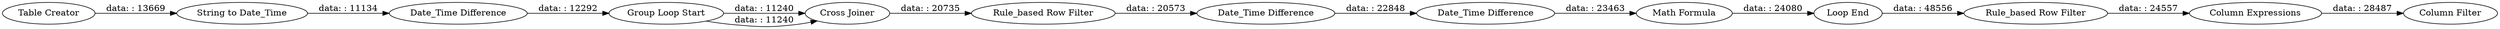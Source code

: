 digraph {
	"8896380523777053161_2" [label="String to Date_Time"]
	"336779767307496035_12" [label="Rule_based Row Filter"]
	"336779767307496035_9" [label="Math Formula"]
	"336779767307496035_17" [label="Column Filter"]
	"336779767307496035_3" [label="Group Loop Start"]
	"336779767307496035_7" [label="Date_Time Difference"]
	"8896380523777053161_1" [label="Table Creator"]
	"336779767307496035_6" [label="Rule_based Row Filter"]
	"336779767307496035_8" [label="Date_Time Difference"]
	"336779767307496035_5" [label="Cross Joiner"]
	"8896380523777053161_11" [label="Date_Time Difference"]
	"336779767307496035_18" [label="Column Expressions"]
	"336779767307496035_4" [label="Loop End"]
	"8896380523777053161_2" -> "8896380523777053161_11" [label="data: : 11134"]
	"336779767307496035_3" -> "336779767307496035_5" [label="data: : 11240"]
	"336779767307496035_3" -> "336779767307496035_5" [label="data: : 11240"]
	"8896380523777053161_11" -> "336779767307496035_3" [label="data: : 12292"]
	"336779767307496035_5" -> "336779767307496035_6" [label="data: : 20735"]
	"336779767307496035_8" -> "336779767307496035_9" [label="data: : 23463"]
	"336779767307496035_7" -> "336779767307496035_8" [label="data: : 22848"]
	"336779767307496035_9" -> "336779767307496035_4" [label="data: : 24080"]
	"8896380523777053161_1" -> "8896380523777053161_2" [label="data: : 13669"]
	"336779767307496035_18" -> "336779767307496035_17" [label="data: : 28487"]
	"336779767307496035_6" -> "336779767307496035_7" [label="data: : 20573"]
	"336779767307496035_4" -> "336779767307496035_12" [label="data: : 48556"]
	"336779767307496035_12" -> "336779767307496035_18" [label="data: : 24557"]
	rankdir=LR
}
